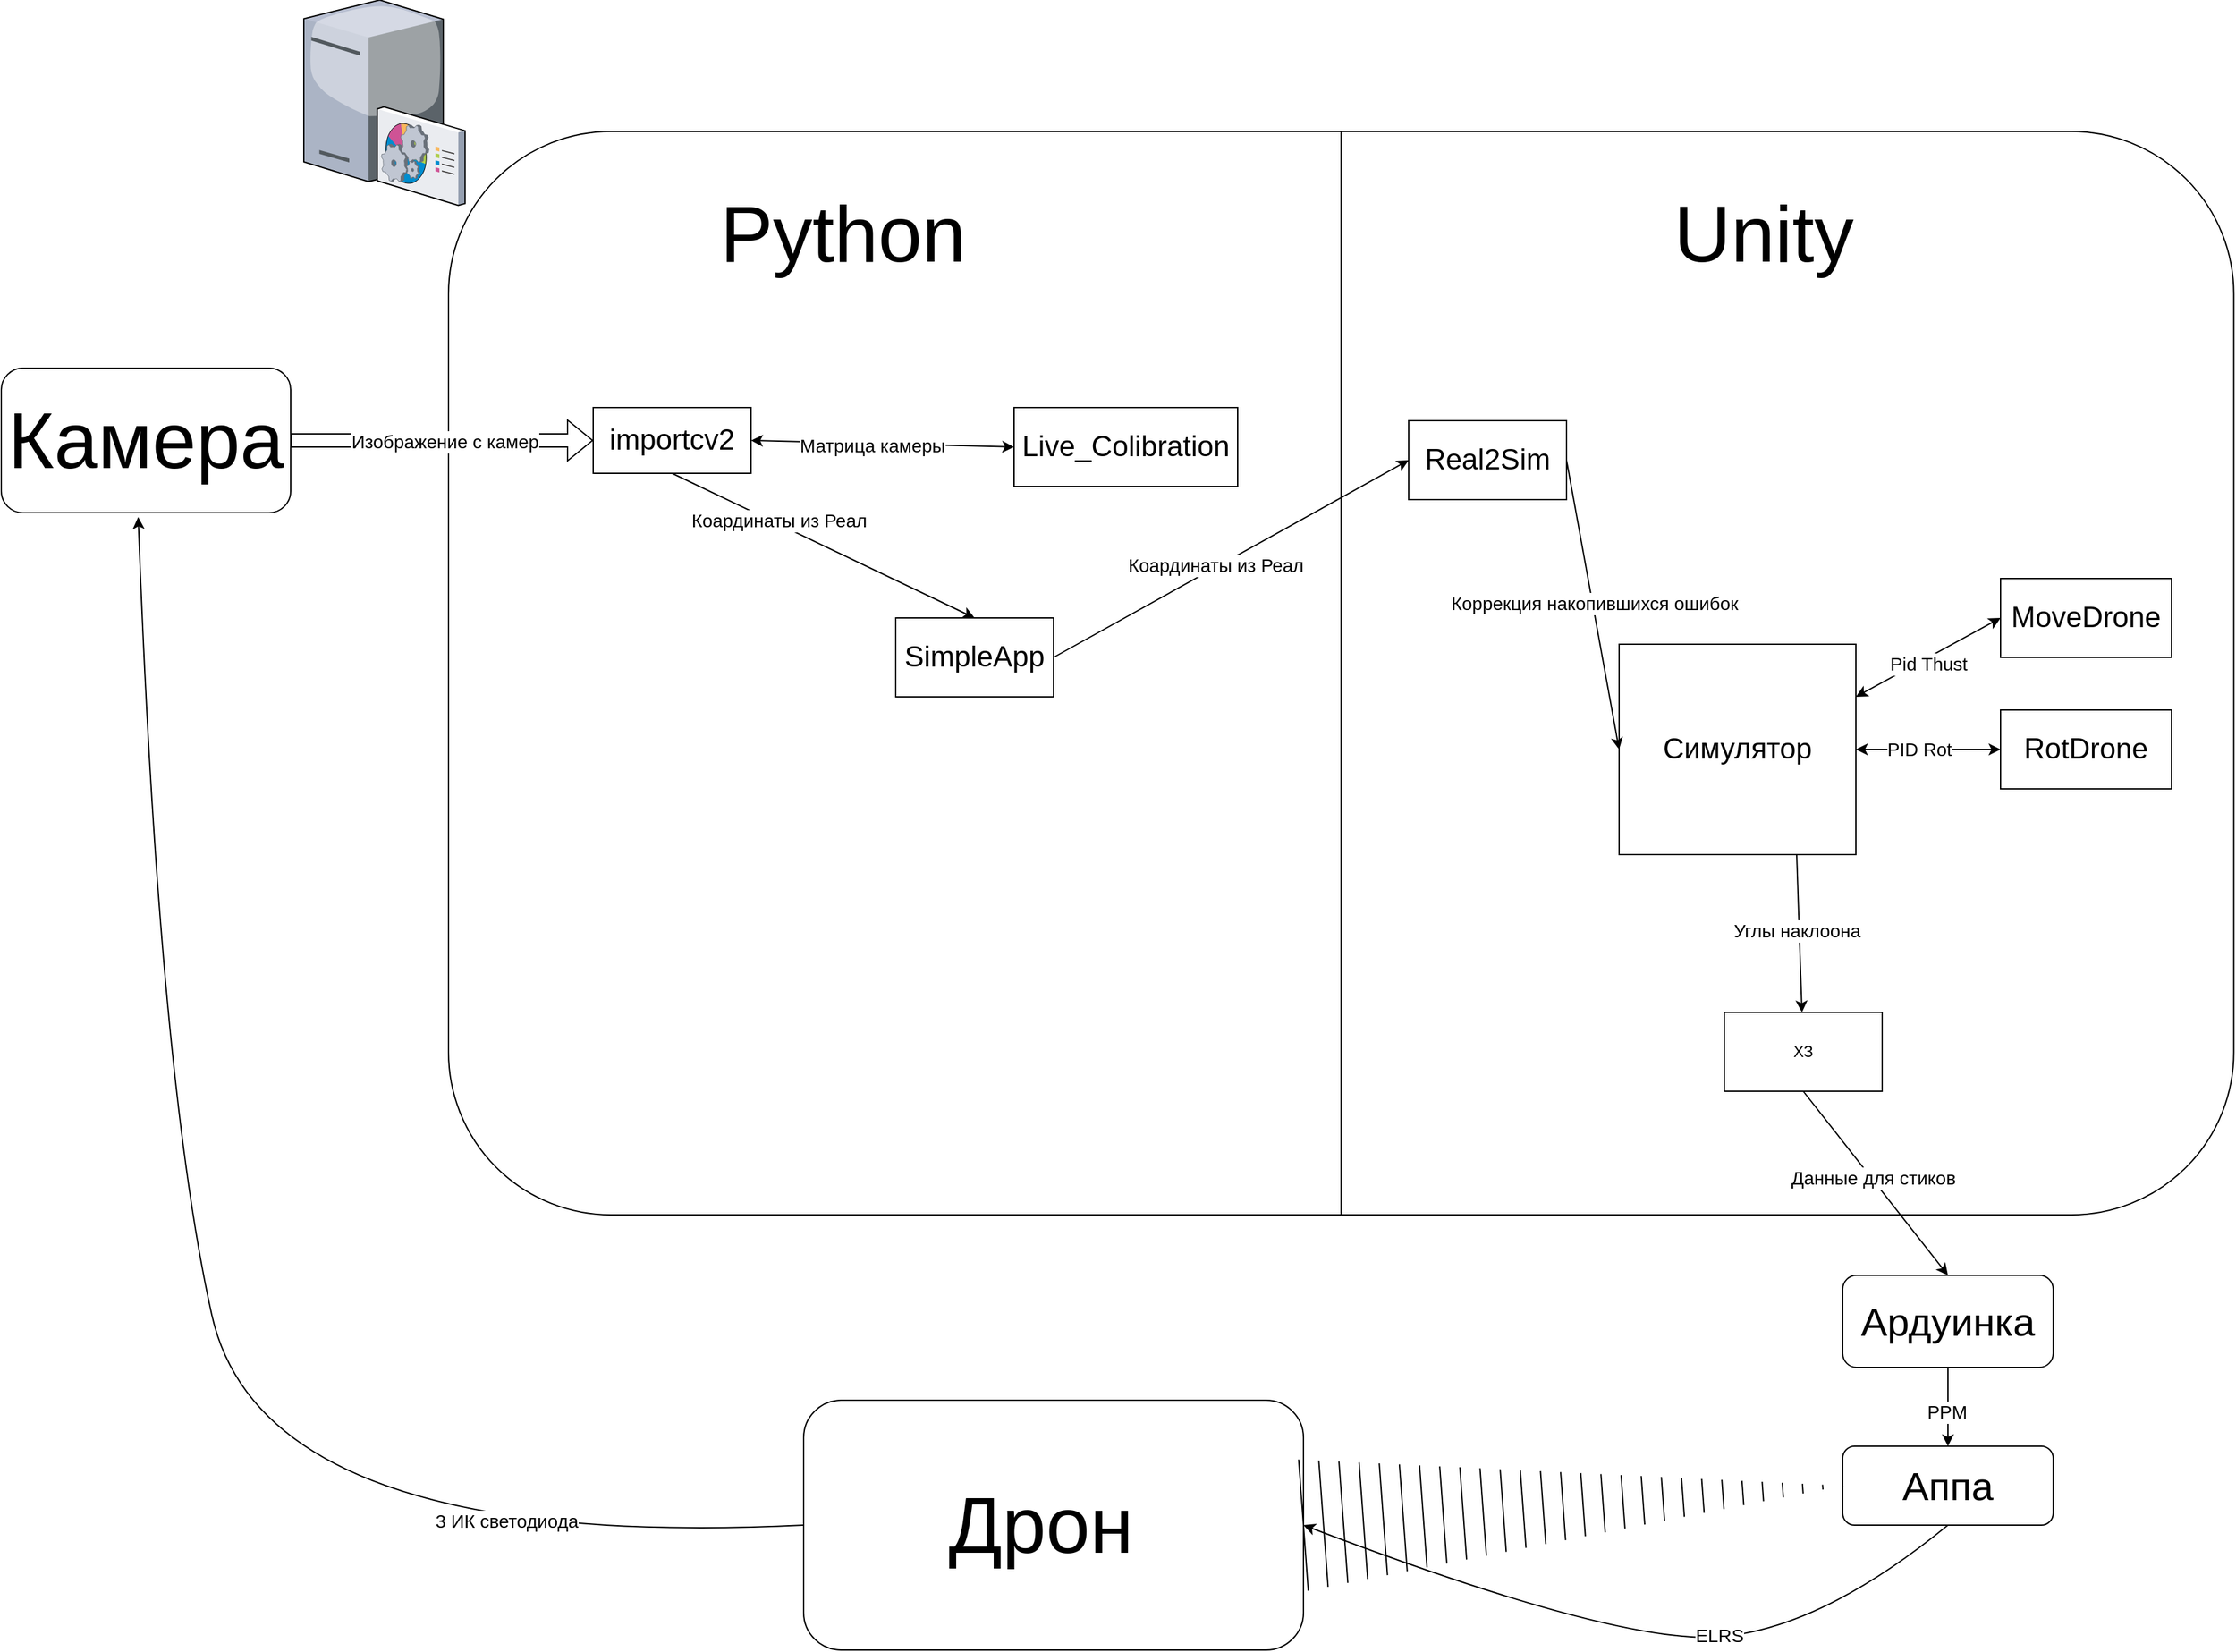 <mxfile version="24.1.0" type="device">
  <diagram name="Page-1" id="822b0af5-4adb-64df-f703-e8dfc1f81529">
    <mxGraphModel dx="2469" dy="1474" grid="1" gridSize="10" guides="1" tooltips="1" connect="1" arrows="1" fold="1" page="1" pageScale="1" pageWidth="1100" pageHeight="850" background="none" math="0" shadow="0">
      <root>
        <mxCell id="0" />
        <mxCell id="1" parent="0" />
        <mxCell id="IghIgPW5xBb_f46h4M5v-3" value="" style="rounded=1;whiteSpace=wrap;html=1;" parent="1" vertex="1">
          <mxGeometry x="350" y="300" width="1357.31" height="824" as="geometry" />
        </mxCell>
        <mxCell id="IghIgPW5xBb_f46h4M5v-1" value="" style="verticalLabelPosition=bottom;sketch=0;aspect=fixed;html=1;verticalAlign=top;strokeColor=none;align=center;outlineConnect=0;shape=mxgraph.citrix.command_center;noLabel=0;" parent="1" vertex="1">
          <mxGeometry x="240" y="200" width="122.69" height="156" as="geometry" />
        </mxCell>
        <mxCell id="IghIgPW5xBb_f46h4M5v-5" value="" style="endArrow=none;html=1;rounded=0;entryX=0.5;entryY=0;entryDx=0;entryDy=0;exitX=0.5;exitY=1;exitDx=0;exitDy=0;" parent="1" source="IghIgPW5xBb_f46h4M5v-3" target="IghIgPW5xBb_f46h4M5v-3" edge="1">
          <mxGeometry width="50" height="50" relative="1" as="geometry">
            <mxPoint x="500" y="650" as="sourcePoint" />
            <mxPoint x="550" y="600" as="targetPoint" />
          </mxGeometry>
        </mxCell>
        <mxCell id="IghIgPW5xBb_f46h4M5v-6" value="Python" style="text;html=1;align=center;verticalAlign=middle;whiteSpace=wrap;rounded=0;fontSize=60;" parent="1" vertex="1">
          <mxGeometry x="550" y="356" width="200" height="44" as="geometry" />
        </mxCell>
        <mxCell id="IghIgPW5xBb_f46h4M5v-7" value="Unity" style="text;html=1;align=center;verticalAlign=middle;whiteSpace=wrap;rounded=0;fontSize=60;" parent="1" vertex="1">
          <mxGeometry x="1250" y="356" width="200" height="44" as="geometry" />
        </mxCell>
        <mxCell id="IghIgPW5xBb_f46h4M5v-10" value="importcv2" style="rounded=0;whiteSpace=wrap;html=1;fontSize=22;" parent="1" vertex="1">
          <mxGeometry x="460" y="510" width="120" height="50" as="geometry" />
        </mxCell>
        <mxCell id="IghIgPW5xBb_f46h4M5v-11" value="SimpleApp" style="rounded=0;whiteSpace=wrap;html=1;fontSize=22;" parent="1" vertex="1">
          <mxGeometry x="690" y="670" width="120" height="60" as="geometry" />
        </mxCell>
        <mxCell id="IghIgPW5xBb_f46h4M5v-12" value="Live_Colibration" style="rounded=0;whiteSpace=wrap;html=1;fontSize=22;" parent="1" vertex="1">
          <mxGeometry x="780" y="510" width="170" height="60" as="geometry" />
        </mxCell>
        <mxCell id="IghIgPW5xBb_f46h4M5v-16" value="" style="endArrow=classic;html=1;rounded=0;exitX=0.5;exitY=1;exitDx=0;exitDy=0;entryX=0.5;entryY=0;entryDx=0;entryDy=0;fontSize=15;" parent="1" source="IghIgPW5xBb_f46h4M5v-10" target="IghIgPW5xBb_f46h4M5v-11" edge="1">
          <mxGeometry width="50" height="50" relative="1" as="geometry">
            <mxPoint x="860" y="780" as="sourcePoint" />
            <mxPoint x="910" y="730" as="targetPoint" />
          </mxGeometry>
        </mxCell>
        <mxCell id="IghIgPW5xBb_f46h4M5v-17" value="Коардинаты из Реал" style="edgeLabel;html=1;align=center;verticalAlign=middle;resizable=0;points=[];fontSize=14;" parent="IghIgPW5xBb_f46h4M5v-16" vertex="1" connectable="0">
          <mxGeometry x="-0.311" y="3" relative="1" as="geometry">
            <mxPoint as="offset" />
          </mxGeometry>
        </mxCell>
        <mxCell id="IghIgPW5xBb_f46h4M5v-18" value="" style="endArrow=classic;html=1;rounded=0;exitX=1;exitY=0.5;exitDx=0;exitDy=0;entryX=0;entryY=0.5;entryDx=0;entryDy=0;" parent="1" source="IghIgPW5xBb_f46h4M5v-11" target="IghIgPW5xBb_f46h4M5v-39" edge="1">
          <mxGeometry width="50" height="50" relative="1" as="geometry">
            <mxPoint x="560" y="580" as="sourcePoint" />
            <mxPoint x="1020" y="790" as="targetPoint" />
          </mxGeometry>
        </mxCell>
        <mxCell id="IghIgPW5xBb_f46h4M5v-19" value="&lt;font style=&quot;font-size: 14px;&quot;&gt;Коардинаты из Реал&lt;/font&gt;" style="edgeLabel;html=1;align=center;verticalAlign=middle;resizable=0;points=[];fontSize=14;" parent="IghIgPW5xBb_f46h4M5v-18" vertex="1" connectable="0">
          <mxGeometry x="-0.08" y="1" relative="1" as="geometry">
            <mxPoint x="-1" as="offset" />
          </mxGeometry>
        </mxCell>
        <mxCell id="IghIgPW5xBb_f46h4M5v-21" value="" style="endArrow=classic;startArrow=classic;html=1;rounded=0;exitX=1;exitY=0.5;exitDx=0;exitDy=0;entryX=0;entryY=0.5;entryDx=0;entryDy=0;" parent="1" source="IghIgPW5xBb_f46h4M5v-10" target="IghIgPW5xBb_f46h4M5v-12" edge="1">
          <mxGeometry width="50" height="50" relative="1" as="geometry">
            <mxPoint x="650" y="560" as="sourcePoint" />
            <mxPoint x="700" y="510" as="targetPoint" />
          </mxGeometry>
        </mxCell>
        <mxCell id="IghIgPW5xBb_f46h4M5v-22" value="Матрица камеры" style="edgeLabel;html=1;align=center;verticalAlign=middle;resizable=0;points=[];fontSize=14;" parent="IghIgPW5xBb_f46h4M5v-21" vertex="1" connectable="0">
          <mxGeometry x="-0.084" y="-1" relative="1" as="geometry">
            <mxPoint as="offset" />
          </mxGeometry>
        </mxCell>
        <mxCell id="IghIgPW5xBb_f46h4M5v-23" value="" style="shape=flexArrow;endArrow=classic;html=1;rounded=0;entryX=0;entryY=0.5;entryDx=0;entryDy=0;exitX=1;exitY=0.5;exitDx=0;exitDy=0;" parent="1" source="IghIgPW5xBb_f46h4M5v-30" target="IghIgPW5xBb_f46h4M5v-10" edge="1">
          <mxGeometry width="50" height="50" relative="1" as="geometry">
            <mxPoint x="80" y="530" as="sourcePoint" />
            <mxPoint x="430" y="610" as="targetPoint" />
          </mxGeometry>
        </mxCell>
        <mxCell id="IghIgPW5xBb_f46h4M5v-24" value="Изображение с камер" style="edgeLabel;html=1;align=center;verticalAlign=middle;resizable=0;points=[];fontSize=14;" parent="IghIgPW5xBb_f46h4M5v-23" vertex="1" connectable="0">
          <mxGeometry x="0.011" y="-1" relative="1" as="geometry">
            <mxPoint as="offset" />
          </mxGeometry>
        </mxCell>
        <mxCell id="IghIgPW5xBb_f46h4M5v-25" value="" style="rounded=1;whiteSpace=wrap;html=1;" parent="1" vertex="1">
          <mxGeometry x="620" y="1265" width="380" height="190" as="geometry" />
        </mxCell>
        <mxCell id="IghIgPW5xBb_f46h4M5v-26" value="&lt;font style=&quot;font-size: 60px;&quot;&gt;Дрон&lt;/font&gt;" style="text;strokeColor=none;fillColor=none;html=1;fontSize=60;fontStyle=0;verticalAlign=middle;align=center;" parent="1" vertex="1">
          <mxGeometry x="750" y="1340" width="100" height="40" as="geometry" />
        </mxCell>
        <mxCell id="IghIgPW5xBb_f46h4M5v-29" value="" style="curved=1;endArrow=classic;html=1;rounded=0;exitX=0;exitY=0.5;exitDx=0;exitDy=0;entryX=0.473;entryY=1.03;entryDx=0;entryDy=0;entryPerimeter=0;" parent="1" source="IghIgPW5xBb_f46h4M5v-25" target="IghIgPW5xBb_f46h4M5v-30" edge="1">
          <mxGeometry width="50" height="50" relative="1" as="geometry">
            <mxPoint x="390" y="1130" as="sourcePoint" />
            <mxPoint x="80" y="530" as="targetPoint" />
            <Array as="points">
              <mxPoint x="210" y="1380" />
              <mxPoint x="130" y="1020" />
            </Array>
          </mxGeometry>
        </mxCell>
        <mxCell id="IghIgPW5xBb_f46h4M5v-38" value="3 ИК светодиода" style="edgeLabel;html=1;align=center;verticalAlign=middle;resizable=0;points=[];fontSize=14;" parent="IghIgPW5xBb_f46h4M5v-29" vertex="1" connectable="0">
          <mxGeometry x="-0.628" y="-14" relative="1" as="geometry">
            <mxPoint x="-1" as="offset" />
          </mxGeometry>
        </mxCell>
        <mxCell id="IghIgPW5xBb_f46h4M5v-30" value="Камера" style="rounded=1;whiteSpace=wrap;html=1;fontSize=60;" parent="1" vertex="1">
          <mxGeometry x="10" y="480" width="220" height="110" as="geometry" />
        </mxCell>
        <mxCell id="IghIgPW5xBb_f46h4M5v-31" value="Ардуинка" style="rounded=1;whiteSpace=wrap;html=1;fontSize=30;" parent="1" vertex="1">
          <mxGeometry x="1410" y="1170" width="160" height="70" as="geometry" />
        </mxCell>
        <mxCell id="IghIgPW5xBb_f46h4M5v-33" value="Аппа" style="rounded=1;whiteSpace=wrap;html=1;fontSize=30;" parent="1" vertex="1">
          <mxGeometry x="1410" y="1300" width="160" height="60" as="geometry" />
        </mxCell>
        <mxCell id="IghIgPW5xBb_f46h4M5v-34" value="" style="endArrow=classic;html=1;rounded=0;exitX=0.5;exitY=1;exitDx=0;exitDy=0;entryX=0.5;entryY=0;entryDx=0;entryDy=0;" parent="1" source="IghIgPW5xBb_f46h4M5v-31" target="IghIgPW5xBb_f46h4M5v-33" edge="1">
          <mxGeometry width="50" height="50" relative="1" as="geometry">
            <mxPoint x="1230" y="1220" as="sourcePoint" />
            <mxPoint x="1280" y="1170" as="targetPoint" />
          </mxGeometry>
        </mxCell>
        <mxCell id="IghIgPW5xBb_f46h4M5v-35" value="PPM" style="edgeLabel;html=1;align=center;verticalAlign=middle;resizable=0;points=[];fontSize=14;" parent="IghIgPW5xBb_f46h4M5v-34" vertex="1" connectable="0">
          <mxGeometry x="0.128" y="-1" relative="1" as="geometry">
            <mxPoint as="offset" />
          </mxGeometry>
        </mxCell>
        <mxCell id="IghIgPW5xBb_f46h4M5v-36" value="" style="curved=1;endArrow=classic;html=1;rounded=0;exitX=0.5;exitY=1;exitDx=0;exitDy=0;entryX=1;entryY=0.5;entryDx=0;entryDy=0;" parent="1" source="IghIgPW5xBb_f46h4M5v-33" target="IghIgPW5xBb_f46h4M5v-25" edge="1">
          <mxGeometry width="50" height="50" relative="1" as="geometry">
            <mxPoint x="1240" y="1170" as="sourcePoint" />
            <mxPoint x="1290" y="1120" as="targetPoint" />
            <Array as="points">
              <mxPoint x="1380" y="1450" />
              <mxPoint x="1210" y="1440" />
            </Array>
          </mxGeometry>
        </mxCell>
        <mxCell id="IghIgPW5xBb_f46h4M5v-37" value="ELRS" style="edgeLabel;html=1;align=center;verticalAlign=middle;resizable=0;points=[];fontSize=14;" parent="IghIgPW5xBb_f46h4M5v-36" vertex="1" connectable="0">
          <mxGeometry x="-0.231" y="-2" relative="1" as="geometry">
            <mxPoint as="offset" />
          </mxGeometry>
        </mxCell>
        <mxCell id="IghIgPW5xBb_f46h4M5v-39" value="Real2Sim" style="rounded=0;whiteSpace=wrap;html=1;fontSize=22;" parent="1" vertex="1">
          <mxGeometry x="1080" y="520" width="120" height="60" as="geometry" />
        </mxCell>
        <mxCell id="IghIgPW5xBb_f46h4M5v-40" value="Симулятор" style="rounded=0;whiteSpace=wrap;html=1;fontSize=22;" parent="1" vertex="1">
          <mxGeometry x="1240" y="690" width="180" height="160" as="geometry" />
        </mxCell>
        <mxCell id="IghIgPW5xBb_f46h4M5v-43" value="" style="endArrow=classic;html=1;rounded=0;exitX=1;exitY=0.5;exitDx=0;exitDy=0;entryX=0;entryY=0.5;entryDx=0;entryDy=0;" parent="1" source="IghIgPW5xBb_f46h4M5v-39" target="IghIgPW5xBb_f46h4M5v-40" edge="1">
          <mxGeometry width="50" height="50" relative="1" as="geometry">
            <mxPoint x="1000" y="620" as="sourcePoint" />
            <mxPoint x="1050" y="570" as="targetPoint" />
          </mxGeometry>
        </mxCell>
        <mxCell id="IghIgPW5xBb_f46h4M5v-44" value="Коррекция накопившихся ошибок" style="edgeLabel;html=1;align=center;verticalAlign=middle;resizable=0;points=[];fontSize=14;" parent="IghIgPW5xBb_f46h4M5v-43" vertex="1" connectable="0">
          <mxGeometry x="-0.013" y="1" relative="1" as="geometry">
            <mxPoint as="offset" />
          </mxGeometry>
        </mxCell>
        <mxCell id="IghIgPW5xBb_f46h4M5v-45" value="MoveDrone" style="rounded=0;whiteSpace=wrap;html=1;fontSize=22;" parent="1" vertex="1">
          <mxGeometry x="1530" y="640" width="130" height="60" as="geometry" />
        </mxCell>
        <mxCell id="IghIgPW5xBb_f46h4M5v-46" value="RotDrone" style="rounded=0;whiteSpace=wrap;html=1;fontSize=22;" parent="1" vertex="1">
          <mxGeometry x="1530" y="740" width="130" height="60" as="geometry" />
        </mxCell>
        <mxCell id="IghIgPW5xBb_f46h4M5v-49" value="" style="endArrow=classic;startArrow=classic;html=1;rounded=0;entryX=0;entryY=0.5;entryDx=0;entryDy=0;exitX=1;exitY=0.5;exitDx=0;exitDy=0;" parent="1" source="IghIgPW5xBb_f46h4M5v-40" target="IghIgPW5xBb_f46h4M5v-46" edge="1">
          <mxGeometry width="50" height="50" relative="1" as="geometry">
            <mxPoint x="1180" y="690" as="sourcePoint" />
            <mxPoint x="1230" y="640" as="targetPoint" />
          </mxGeometry>
        </mxCell>
        <mxCell id="IghIgPW5xBb_f46h4M5v-52" value="PID Rot" style="edgeLabel;html=1;align=center;verticalAlign=middle;resizable=0;points=[];fontSize=14;" parent="IghIgPW5xBb_f46h4M5v-49" vertex="1" connectable="0">
          <mxGeometry x="-0.135" relative="1" as="geometry">
            <mxPoint as="offset" />
          </mxGeometry>
        </mxCell>
        <mxCell id="IghIgPW5xBb_f46h4M5v-50" value="" style="endArrow=classic;startArrow=classic;html=1;rounded=0;entryX=0;entryY=0.5;entryDx=0;entryDy=0;exitX=1;exitY=0.25;exitDx=0;exitDy=0;" parent="1" source="IghIgPW5xBb_f46h4M5v-40" target="IghIgPW5xBb_f46h4M5v-45" edge="1">
          <mxGeometry width="50" height="50" relative="1" as="geometry">
            <mxPoint x="1180" y="690" as="sourcePoint" />
            <mxPoint x="1230" y="640" as="targetPoint" />
          </mxGeometry>
        </mxCell>
        <mxCell id="IghIgPW5xBb_f46h4M5v-51" value="Pid Thust" style="edgeLabel;html=1;align=center;verticalAlign=middle;resizable=0;points=[];fontSize=14;" parent="IghIgPW5xBb_f46h4M5v-50" vertex="1" connectable="0">
          <mxGeometry x="-0.046" y="-4" relative="1" as="geometry">
            <mxPoint as="offset" />
          </mxGeometry>
        </mxCell>
        <mxCell id="IghIgPW5xBb_f46h4M5v-53" value="" style="endArrow=classic;html=1;rounded=0;exitX=0.75;exitY=1;exitDx=0;exitDy=0;" parent="1" source="IghIgPW5xBb_f46h4M5v-40" target="IghIgPW5xBb_f46h4M5v-54" edge="1">
          <mxGeometry width="50" height="50" relative="1" as="geometry">
            <mxPoint x="1180" y="970" as="sourcePoint" />
            <mxPoint x="1230" y="920" as="targetPoint" />
          </mxGeometry>
        </mxCell>
        <mxCell id="IghIgPW5xBb_f46h4M5v-56" value="&lt;font style=&quot;font-size: 14px;&quot;&gt;Углы наклоона&lt;/font&gt;" style="edgeLabel;html=1;align=center;verticalAlign=middle;resizable=0;points=[];" parent="IghIgPW5xBb_f46h4M5v-53" vertex="1" connectable="0">
          <mxGeometry x="-0.046" y="-2" relative="1" as="geometry">
            <mxPoint as="offset" />
          </mxGeometry>
        </mxCell>
        <mxCell id="IghIgPW5xBb_f46h4M5v-54" value="ХЗ" style="rounded=0;whiteSpace=wrap;html=1;" parent="1" vertex="1">
          <mxGeometry x="1320" y="970" width="120" height="60" as="geometry" />
        </mxCell>
        <mxCell id="IghIgPW5xBb_f46h4M5v-55" value="" style="endArrow=classic;html=1;rounded=0;exitX=0.5;exitY=1;exitDx=0;exitDy=0;entryX=0.5;entryY=0;entryDx=0;entryDy=0;" parent="1" source="IghIgPW5xBb_f46h4M5v-54" target="IghIgPW5xBb_f46h4M5v-31" edge="1">
          <mxGeometry width="50" height="50" relative="1" as="geometry">
            <mxPoint x="1180" y="970" as="sourcePoint" />
            <mxPoint x="1230" y="920" as="targetPoint" />
          </mxGeometry>
        </mxCell>
        <mxCell id="IghIgPW5xBb_f46h4M5v-57" value="Данные для стиков" style="edgeLabel;html=1;align=center;verticalAlign=middle;resizable=0;points=[];fontSize=14;" parent="IghIgPW5xBb_f46h4M5v-55" vertex="1" connectable="0">
          <mxGeometry x="-0.062" y="2" relative="1" as="geometry">
            <mxPoint y="1" as="offset" />
          </mxGeometry>
        </mxCell>
        <mxCell id="GxAcurlvM0gB_ggXitUK-1" value="" style="shape=mxgraph.arrows2.wedgeArrowDashed2;html=1;bendable=0;startWidth=50;stepSize=15;rounded=0;entryX=0;entryY=0.5;entryDx=0;entryDy=0;exitX=1;exitY=0.5;exitDx=0;exitDy=0;" edge="1" parent="1" source="IghIgPW5xBb_f46h4M5v-25" target="IghIgPW5xBb_f46h4M5v-33">
          <mxGeometry width="100" height="100" relative="1" as="geometry">
            <mxPoint x="1160" y="1420" as="sourcePoint" />
            <mxPoint x="1260" y="1320" as="targetPoint" />
          </mxGeometry>
        </mxCell>
      </root>
    </mxGraphModel>
  </diagram>
</mxfile>
